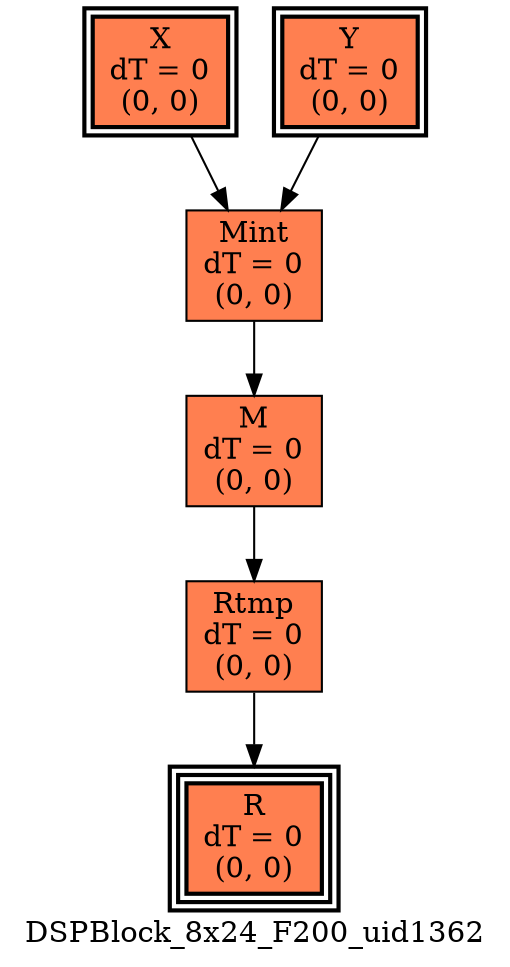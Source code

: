 digraph DSPBlock_8x24_F200_uid1362
{
	//graph drawing options
	label=DSPBlock_8x24_F200_uid1362;
	labelloc=bottom;
	labeljust=right;
	ratio=auto;
	nodesep=0.25;
	ranksep=0.5;

	//input/output signals of operator DSPBlock_8x24_F200_uid1362
	X__DSPBlock_8x24_F200_uid1362 [ label="X\ndT = 0\n(0, 0)", shape=box, color=black, style="bold, filled", fillcolor=coral, peripheries=2 ];
	Y__DSPBlock_8x24_F200_uid1362 [ label="Y\ndT = 0\n(0, 0)", shape=box, color=black, style="bold, filled", fillcolor=coral, peripheries=2 ];
	R__DSPBlock_8x24_F200_uid1362 [ label="R\ndT = 0\n(0, 0)", shape=box, color=black, style="bold, filled", fillcolor=coral, peripheries=3 ];
	{rank=same X__DSPBlock_8x24_F200_uid1362, Y__DSPBlock_8x24_F200_uid1362};
	{rank=same R__DSPBlock_8x24_F200_uid1362};
	//internal signals of operator DSPBlock_8x24_F200_uid1362
	Mint__DSPBlock_8x24_F200_uid1362 [ label="Mint\ndT = 0\n(0, 0)", shape=box, color=black, style=filled, fillcolor=coral, peripheries=1 ];
	M__DSPBlock_8x24_F200_uid1362 [ label="M\ndT = 0\n(0, 0)", shape=box, color=black, style=filled, fillcolor=coral, peripheries=1 ];
	Rtmp__DSPBlock_8x24_F200_uid1362 [ label="Rtmp\ndT = 0\n(0, 0)", shape=box, color=black, style=filled, fillcolor=coral, peripheries=1 ];

	//subcomponents of operator DSPBlock_8x24_F200_uid1362

	//input and internal signal connections of operator DSPBlock_8x24_F200_uid1362
	X__DSPBlock_8x24_F200_uid1362 -> Mint__DSPBlock_8x24_F200_uid1362 [ arrowhead=normal, arrowsize=1.0, arrowtail=normal, color=black, dir=forward  ];
	Y__DSPBlock_8x24_F200_uid1362 -> Mint__DSPBlock_8x24_F200_uid1362 [ arrowhead=normal, arrowsize=1.0, arrowtail=normal, color=black, dir=forward  ];
	Mint__DSPBlock_8x24_F200_uid1362 -> M__DSPBlock_8x24_F200_uid1362 [ arrowhead=normal, arrowsize=1.0, arrowtail=normal, color=black, dir=forward  ];
	M__DSPBlock_8x24_F200_uid1362 -> Rtmp__DSPBlock_8x24_F200_uid1362 [ arrowhead=normal, arrowsize=1.0, arrowtail=normal, color=black, dir=forward  ];
	Rtmp__DSPBlock_8x24_F200_uid1362 -> R__DSPBlock_8x24_F200_uid1362 [ arrowhead=normal, arrowsize=1.0, arrowtail=normal, color=black, dir=forward  ];
}


